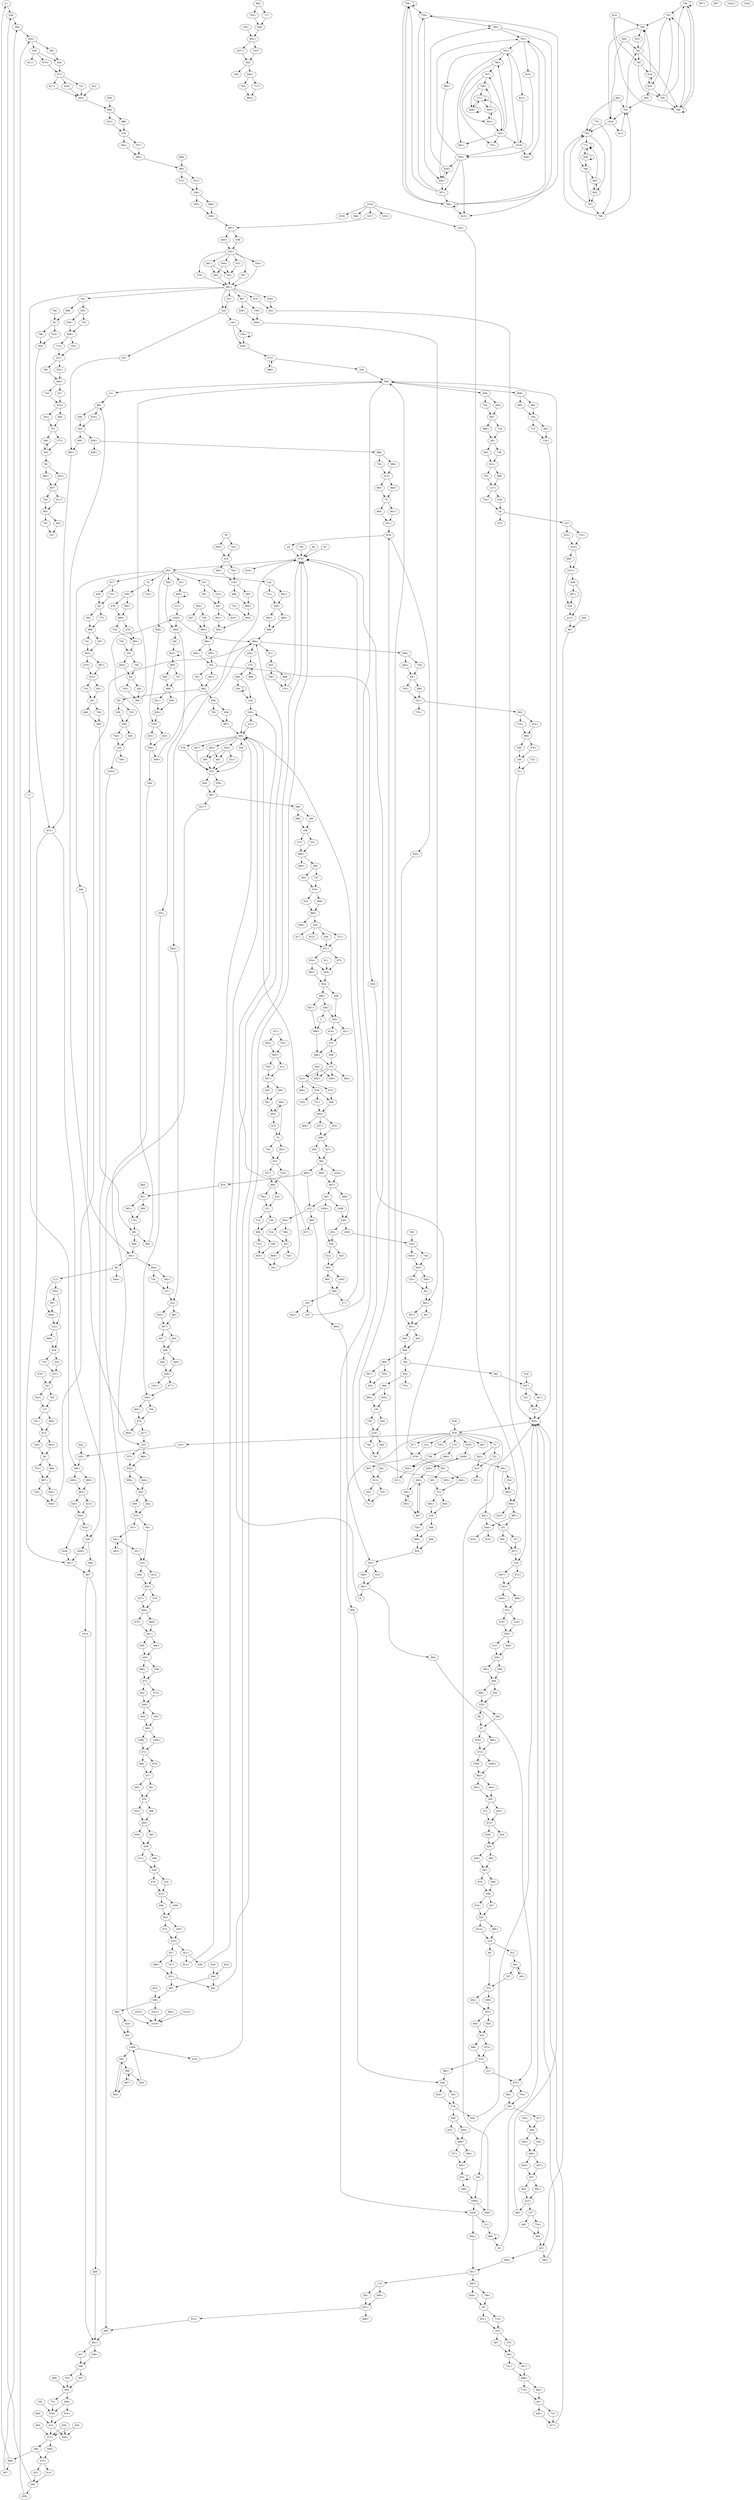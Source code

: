 digraph adj {
graph [k=96]
edge [d=-95]
"2+" [l=181 C=6582]
"2-" [l=181 C=6582]
"13+" [l=51885 C=1941957]
"13-" [l=51885 C=1941957]
"17+" [l=4302 C=156636]
"17-" [l=4302 C=156636]
"25+" [l=47118 C=1579878]
"25-" [l=47118 C=1579878]
"26+" [l=36218 C=1328996]
"26-" [l=36218 C=1328996]
"29+" [l=84609 C=2956635]
"29-" [l=84609 C=2956635]
"34+" [l=26505 C=943989]
"34-" [l=26505 C=943989]
"43+" [l=90139 C=2607704]
"43-" [l=90139 C=2607704]
"45+" [l=38775 C=1293221]
"45-" [l=38775 C=1293221]
"48+" [l=53007 C=1890434]
"48-" [l=53007 C=1890434]
"49+" [l=26106 C=725198]
"49-" [l=26106 C=725198]
"58+" [l=8997 C=336627]
"58-" [l=8997 C=336627]
"64+" [l=42121 C=1596143]
"64-" [l=42121 C=1596143]
"67+" [l=132 C=2029]
"67-" [l=132 C=2029]
"68+" [l=528 C=12678]
"68-" [l=528 C=12678]
"69+" [l=11473 C=367292]
"69-" [l=11473 C=367292]
"71+" [l=47492 C=1580702]
"71-" [l=47492 C=1580702]
"72+" [l=38166 C=1432157]
"72-" [l=38166 C=1432157]
"73+" [l=26655 C=865449]
"73-" [l=26655 C=865449]
"75+" [l=29534 C=1110504]
"75-" [l=29534 C=1110504]
"78+" [l=8643 C=332799]
"78-" [l=8643 C=332799]
"82+" [l=27953 C=1034613]
"82-" [l=27953 C=1034613]
"85+" [l=37859 C=1389430]
"85-" [l=37859 C=1389430]
"97+" [l=48884 C=1370904]
"97-" [l=48884 C=1370904]
"100+" [l=45658 C=1716228]
"100-" [l=45658 C=1716228]
"101+" [l=19050 C=719001]
"101-" [l=19050 C=719001]
"103+" [l=34471 C=1302211]
"103-" [l=34471 C=1302211]
"105+" [l=1276 C=47865]
"105-" [l=1276 C=47865]
"107+" [l=3347 C=115954]
"107-" [l=3347 C=115954]
"124+" [l=14818 C=444070]
"124-" [l=14818 C=444070]
"127+" [l=24888 C=864118]
"127-" [l=24888 C=864118]
"129+" [l=22569 C=814020]
"129-" [l=22569 C=814020]
"135+" [l=7402 C=267366]
"135-" [l=7402 C=267366]
"137+" [l=16079 C=492354]
"137-" [l=16079 C=492354]
"139+" [l=9150 C=265242]
"139-" [l=9150 C=265242]
"144+" [l=22200 C=797857]
"144-" [l=22200 C=797857]
"147+" [l=5515 C=191723]
"147-" [l=5515 C=191723]
"150+" [l=191 C=3258]
"150-" [l=191 C=3258]
"151+" [l=4909 C=178892]
"151-" [l=4909 C=178892]
"156+" [l=1881 C=69183]
"156-" [l=1881 C=69183]
"161+" [l=350 C=19165]
"161-" [l=350 C=19165]
"163+" [l=3548 C=229449]
"163-" [l=3548 C=229449]
"165+" [l=44864 C=1351665]
"165-" [l=44864 C=1351665]
"170+" [l=20225 C=739992]
"170-" [l=20225 C=739992]
"179+" [l=14299 C=480879]
"179-" [l=14299 C=480879]
"180+" [l=41532 C=1381633]
"180-" [l=41532 C=1381633]
"194+" [l=25733 C=814329]
"194-" [l=25733 C=814329]
"197+" [l=9313 C=336927]
"197-" [l=9313 C=336927]
"198+" [l=199 C=26456]
"198-" [l=199 C=26456]
"199+" [l=191 C=23255]
"199-" [l=191 C=23255]
"200+" [l=952 C=57990]
"200-" [l=952 C=57990]
"204+" [l=14202 C=515195]
"204-" [l=14202 C=515195]
"210+" [l=7012 C=224850]
"210-" [l=7012 C=224850]
"211+" [l=39254 C=1178332]
"211-" [l=39254 C=1178332]
"213+" [l=2477 C=88448]
"213-" [l=2477 C=88448]
"214+" [l=1141 C=62795]
"214-" [l=1141 C=62795]
"216+" [l=279 C=12367]
"216-" [l=279 C=12367]
"219+" [l=8090 C=294280]
"219-" [l=8090 C=294280]
"222+" [l=165 C=3054]
"222-" [l=165 C=3054]
"227+" [l=2241 C=72974]
"227-" [l=2241 C=72974]
"237+" [l=12728 C=457063]
"237-" [l=12728 C=457063]
"251+" [l=6420 C=181705]
"251-" [l=6420 C=181705]
"253+" [l=920 C=53740]
"253-" [l=920 C=53740]
"266+" [l=2547 C=73373]
"266-" [l=2547 C=73373]
"269+" [l=168 C=18447]
"269-" [l=168 C=18447]
"272+" [l=286 C=46417]
"272-" [l=286 C=46417]
"275+" [l=131 C=3286]
"275-" [l=131 C=3286]
"286+" [l=134 C=7956]
"286-" [l=134 C=7956]
"289+" [l=202 C=6893]
"289-" [l=202 C=6893]
"294+" [l=186 C=7430]
"294-" [l=186 C=7430]
"300+" [l=11183 C=397704]
"300-" [l=11183 C=397704]
"301+" [l=266 C=16657]
"301-" [l=266 C=16657]
"302+" [l=191 C=3092]
"302-" [l=191 C=3092]
"308+" [l=191 C=3203]
"308-" [l=191 C=3203]
"309+" [l=156 C=14797]
"309-" [l=156 C=14797]
"313+" [l=191 C=3499]
"313-" [l=191 C=3499]
"320+" [l=143 C=3873]
"320-" [l=143 C=3873]
"321+" [l=307 C=9457]
"321-" [l=307 C=9457]
"323+" [l=163 C=3878]
"323-" [l=163 C=3878]
"324+" [l=392 C=5524]
"324-" [l=392 C=5524]
"328+" [l=107 C=1008]
"328-" [l=107 C=1008]
"338+" [l=195 C=11540]
"338-" [l=195 C=11540]
"340+" [l=239 C=14249]
"340-" [l=239 C=14249]
"342+" [l=191 C=2676]
"342-" [l=191 C=2676]
"345+" [l=155 C=3597]
"345-" [l=155 C=3597]
"346+" [l=250 C=4123]
"346-" [l=250 C=4123]
"349+" [l=209 C=27495]
"349-" [l=209 C=27495]
"351+" [l=5063 C=164733]
"351-" [l=5063 C=164733]
"354+" [l=212 C=8327]
"354-" [l=212 C=8327]
"355+" [l=222 C=4406]
"355-" [l=222 C=4406]
"357+" [l=191 C=23078]
"357-" [l=191 C=23078]
"359+" [l=191 C=3050]
"359-" [l=191 C=3050]
"361+" [l=191 C=3007]
"361-" [l=191 C=3007]
"362+" [l=191 C=3393]
"362-" [l=191 C=3393]
"363+" [l=191 C=4612]
"363-" [l=191 C=4612]
"366+" [l=553 C=16428]
"366-" [l=553 C=16428]
"368+" [l=191 C=2473]
"368-" [l=191 C=2473]
"369+" [l=224 C=32396]
"369-" [l=224 C=32396]
"372+" [l=314 C=6679]
"372-" [l=314 C=6679]
"373+" [l=193 C=23126]
"373-" [l=193 C=23126]
"375+" [l=520 C=31695]
"375-" [l=520 C=31695]
"376+" [l=246 C=5458]
"376-" [l=246 C=5458]
"379+" [l=140 C=11374]
"379-" [l=140 C=11374]
"382+" [l=303 C=5979]
"382-" [l=303 C=5979]
"384+" [l=2644 C=95093]
"384-" [l=2644 C=95093]
"385+" [l=191 C=3165]
"385-" [l=191 C=3165]
"389+" [l=1997 C=56787]
"389-" [l=1997 C=56787]
"391+" [l=308 C=17439]
"391-" [l=308 C=17439]
"392+" [l=477 C=11357]
"392-" [l=477 C=11357]
"394+" [l=191 C=23465]
"394-" [l=191 C=23465]
"395+" [l=186 C=21280]
"395-" [l=186 C=21280]
"396+" [l=191 C=3055]
"396-" [l=191 C=3055]
"397+" [l=151 C=3663]
"397-" [l=151 C=3663]
"401+" [l=284 C=10398]
"401-" [l=284 C=10398]
"405+" [l=440 C=22687]
"405-" [l=440 C=22687]
"406+" [l=145 C=4654]
"406-" [l=145 C=4654]
"407+" [l=236 C=6285]
"407-" [l=236 C=6285]
"412+" [l=145 C=5036]
"412-" [l=145 C=5036]
"415+" [l=219 C=26354]
"415-" [l=219 C=26354]
"417+" [l=202 C=12619]
"417-" [l=202 C=12619]
"427+" [l=191 C=23392]
"427-" [l=191 C=23392]
"428+" [l=191 C=2971]
"428-" [l=191 C=2971]
"429+" [l=457 C=26490]
"429-" [l=457 C=26490]
"434+" [l=191 C=15404]
"434-" [l=191 C=15404]
"435+" [l=176 C=18499]
"435-" [l=176 C=18499]
"439+" [l=191 C=3356]
"439-" [l=191 C=3356]
"442+" [l=191 C=3001]
"442-" [l=191 C=3001]
"444+" [l=193 C=3263]
"444-" [l=193 C=3263]
"446+" [l=146 C=3256]
"446-" [l=146 C=3256]
"450+" [l=191 C=3432]
"450-" [l=191 C=3432]
"451+" [l=280 C=15746]
"451-" [l=280 C=15746]
"453+" [l=314 C=6179]
"453-" [l=314 C=6179]
"454+" [l=340 C=7771]
"454-" [l=340 C=7771]
"455+" [l=144 C=3897]
"455-" [l=144 C=3897]
"458+" [l=342 C=19893]
"458-" [l=342 C=19893]
"459+" [l=1106 C=33281]
"459-" [l=1106 C=33281]
"461+" [l=191 C=3633]
"461-" [l=191 C=3633]
"462+" [l=191 C=2926]
"462-" [l=191 C=2926]
"463+" [l=320 C=18049]
"463-" [l=320 C=18049]
"464+" [l=191 C=2487]
"464-" [l=191 C=2487]
"465+" [l=191 C=3668]
"465-" [l=191 C=3668]
"467+" [l=152 C=9434]
"467-" [l=152 C=9434]
"468+" [l=281 C=5423]
"468-" [l=281 C=5423]
"469+" [l=191 C=14976]
"469-" [l=191 C=14976]
"472+" [l=152 C=4306]
"472-" [l=152 C=4306]
"473+" [l=131 C=3670]
"473-" [l=131 C=3670]
"474+" [l=191 C=3970]
"474-" [l=191 C=3970]
"475+" [l=191 C=700]
"475-" [l=191 C=700]
"476+" [l=191 C=3109]
"476-" [l=191 C=3109]
"479+" [l=191 C=3126]
"479-" [l=191 C=3126]
"480+" [l=231 C=25288]
"480-" [l=231 C=25288]
"481+" [l=193 C=5979]
"481-" [l=193 C=5979]
"483+" [l=183 C=1663]
"483-" [l=183 C=1663]
"484+" [l=440 C=11179]
"484-" [l=440 C=11179]
"485+" [l=191 C=2719]
"485-" [l=191 C=2719]
"490+" [l=242 C=10589]
"490-" [l=242 C=10589]
"491+" [l=164 C=4140]
"491-" [l=164 C=4140]
"496+" [l=191 C=2642]
"496-" [l=191 C=2642]
"503+" [l=191 C=3999]
"503-" [l=191 C=3999]
"504+" [l=158 C=4970]
"504-" [l=158 C=4970]
"506+" [l=195 C=3450]
"506-" [l=195 C=3450]
"507+" [l=344 C=11052]
"507-" [l=344 C=11052]
"509+" [l=340 C=7547]
"509-" [l=340 C=7547]
"514+" [l=191 C=3154]
"514-" [l=191 C=3154]
"519+" [l=191 C=3214]
"519-" [l=191 C=3214]
"520+" [l=215 C=6873]
"520-" [l=215 C=6873]
"521+" [l=193 C=8526]
"521-" [l=193 C=8526]
"522+" [l=192 C=4085]
"522-" [l=192 C=4085]
"527+" [l=191 C=2088]
"527-" [l=191 C=2088]
"528+" [l=261 C=5339]
"528-" [l=261 C=5339]
"529+" [l=209 C=8897]
"529-" [l=209 C=8897]
"530+" [l=193 C=6292]
"530-" [l=193 C=6292]
"531+" [l=190 C=4564]
"531-" [l=190 C=4564]
"532+" [l=191 C=3091]
"532-" [l=191 C=3091]
"533+" [l=191 C=1958]
"533-" [l=191 C=1958]
"534+" [l=191 C=2622]
"534-" [l=191 C=2622]
"537+" [l=239 C=4647]
"537-" [l=239 C=4647]
"538+" [l=193 C=22487]
"538-" [l=193 C=22487]
"543+" [l=176 C=5880]
"543-" [l=176 C=5880]
"545+" [l=297 C=6852]
"545-" [l=297 C=6852]
"546+" [l=297 C=6900]
"546-" [l=297 C=6900]
"547+" [l=191 C=2925]
"547-" [l=191 C=2925]
"549+" [l=191 C=4971]
"549-" [l=191 C=4971]
"552+" [l=128 C=7111]
"552-" [l=128 C=7111]
"553+" [l=191 C=9307]
"553-" [l=191 C=9307]
"554+" [l=326 C=16359]
"554-" [l=326 C=16359]
"556+" [l=152 C=3089]
"556-" [l=152 C=3089]
"559+" [l=216 C=4340]
"559-" [l=216 C=4340]
"564+" [l=176 C=3706]
"564-" [l=176 C=3706]
"567+" [l=191 C=2764]
"567-" [l=191 C=2764]
"568+" [l=191 C=506]
"568-" [l=191 C=506]
"572+" [l=256 C=5231]
"572-" [l=256 C=5231]
"576+" [l=239 C=4307]
"576-" [l=239 C=4307]
"578+" [l=159 C=4443]
"578-" [l=159 C=4443]
"581+" [l=161 C=10417]
"581-" [l=161 C=10417]
"583+" [l=191 C=3331]
"583-" [l=191 C=3331]
"584+" [l=191 C=4359]
"584-" [l=191 C=4359]
"587+" [l=191 C=4405]
"587-" [l=191 C=4405]
"588+" [l=191 C=2619]
"588-" [l=191 C=2619]
"590+" [l=103 C=252]
"590-" [l=103 C=252]
"592+" [l=104 C=248]
"592-" [l=104 C=248]
"593+" [l=260 C=2097]
"593-" [l=260 C=2097]
"594+" [l=191 C=2873]
"594-" [l=191 C=2873]
"595+" [l=191 C=1277]
"595-" [l=191 C=1277]
"597+" [l=191 C=2675]
"597-" [l=191 C=2675]
"601+" [l=191 C=2404]
"601-" [l=191 C=2404]
"603+" [l=191 C=2601]
"603-" [l=191 C=2601]
"605+" [l=191 C=300]
"605-" [l=191 C=300]
"607+" [l=281 C=14872]
"607-" [l=281 C=14872]
"608+" [l=212 C=3996]
"608-" [l=212 C=3996]
"610+" [l=191 C=3369]
"610-" [l=191 C=3369]
"611+" [l=191 C=3144]
"611-" [l=191 C=3144]
"613+" [l=191 C=4196]
"613-" [l=191 C=4196]
"614+" [l=278 C=6239]
"614-" [l=278 C=6239]
"615+" [l=196 C=6759]
"615-" [l=196 C=6759]
"619+" [l=131 C=142]
"619-" [l=131 C=142]
"622+" [l=171 C=5016]
"622-" [l=171 C=5016]
"623+" [l=203 C=6124]
"623-" [l=203 C=6124]
"628+" [l=189 C=1444]
"628-" [l=189 C=1444]
"630+" [l=236 C=5628]
"630-" [l=236 C=5628]
"631+" [l=191 C=437]
"631-" [l=191 C=437]
"633+" [l=222 C=3569]
"633-" [l=222 C=3569]
"635+" [l=191 C=299]
"635-" [l=191 C=299]
"636+" [l=191 C=4640]
"636-" [l=191 C=4640]
"638+" [l=191 C=3013]
"638-" [l=191 C=3013]
"640+" [l=261 C=5395]
"640-" [l=261 C=5395]
"641+" [l=152 C=2571]
"641-" [l=152 C=2571]
"644+" [l=191 C=3681]
"644-" [l=191 C=3681]
"645+" [l=191 C=2576]
"645-" [l=191 C=2576]
"646+" [l=191 C=2829]
"646-" [l=191 C=2829]
"648+" [l=191 C=2889]
"648-" [l=191 C=2889]
"650+" [l=191 C=2579]
"650-" [l=191 C=2579]
"651+" [l=191 C=2531]
"651-" [l=191 C=2531]
"652+" [l=191 C=2931]
"652-" [l=191 C=2931]
"654+" [l=189 C=6437]
"654-" [l=189 C=6437]
"656+" [l=191 C=2068]
"656-" [l=191 C=2068]
"660+" [l=191 C=2081]
"660-" [l=191 C=2081]
"662+" [l=191 C=2768]
"662-" [l=191 C=2768]
"666+" [l=191 C=2998]
"666-" [l=191 C=2998]
"668+" [l=246 C=3969]
"668-" [l=246 C=3969]
"670+" [l=163 C=248]
"670-" [l=163 C=248]
"672+" [l=176 C=5805]
"672-" [l=176 C=5805]
"675+" [l=291 C=11739]
"675-" [l=291 C=11739]
"678+" [l=137 C=2319]
"678-" [l=137 C=2319]
"680+" [l=191 C=3078]
"680-" [l=191 C=3078]
"681+" [l=191 C=2705]
"681-" [l=191 C=2705]
"682+" [l=191 C=320]
"682-" [l=191 C=320]
"683+" [l=191 C=2946]
"683-" [l=191 C=2946]
"684+" [l=191 C=445]
"684-" [l=191 C=445]
"685+" [l=191 C=4262]
"685-" [l=191 C=4262]
"686+" [l=191 C=3681]
"686-" [l=191 C=3681]
"691+" [l=216 C=2535]
"691-" [l=216 C=2535]
"692+" [l=176 C=667]
"692-" [l=176 C=667]
"693+" [l=191 C=532]
"693-" [l=191 C=532]
"696+" [l=191 C=2958]
"696-" [l=191 C=2958]
"697+" [l=260 C=2690]
"697-" [l=260 C=2690]
"701+" [l=191 C=255]
"701-" [l=191 C=255]
"703+" [l=191 C=2330]
"703-" [l=191 C=2330]
"704+" [l=191 C=3353]
"704-" [l=191 C=3353]
"705+" [l=191 C=323]
"705-" [l=191 C=323]
"706+" [l=191 C=249]
"706-" [l=191 C=249]
"707+" [l=191 C=5025]
"707-" [l=191 C=5025]
"709+" [l=191 C=245]
"709-" [l=191 C=245]
"710+" [l=191 C=436]
"710-" [l=191 C=436]
"712+" [l=191 C=290]
"712-" [l=191 C=290]
"715+" [l=191 C=430]
"715-" [l=191 C=430]
"716+" [l=191 C=303]
"716-" [l=191 C=303]
"717+" [l=191 C=475]
"717-" [l=191 C=475]
"718+" [l=191 C=962]
"718-" [l=191 C=962]
"720+" [l=191 C=295]
"720-" [l=191 C=295]
"721+" [l=191 C=288]
"721-" [l=191 C=288]
"722+" [l=191 C=315]
"722-" [l=191 C=315]
"723+" [l=155 C=409]
"723-" [l=155 C=409]
"724+" [l=191 C=300]
"724-" [l=191 C=300]
"725+" [l=191 C=495]
"725-" [l=191 C=495]
"726+" [l=125 C=143]
"726-" [l=125 C=143]
"728+" [l=191 C=358]
"728-" [l=191 C=358]
"729+" [l=117 C=53]
"729-" [l=117 C=53]
"730+" [l=191 C=496]
"730-" [l=191 C=496]
"731+" [l=191 C=372]
"731-" [l=191 C=372]
"732+" [l=191 C=639]
"732-" [l=191 C=639]
"733+" [l=191 C=547]
"733-" [l=191 C=547]
"734+" [l=191 C=467]
"734-" [l=191 C=467]
"735+" [l=191 C=279]
"735-" [l=191 C=279]
"736+" [l=191 C=230]
"736-" [l=191 C=230]
"737+" [l=191 C=314]
"737-" [l=191 C=314]
"738+" [l=191 C=291]
"738-" [l=191 C=291]
"739+" [l=191 C=462]
"739-" [l=191 C=462]
"740+" [l=126 C=65]
"740-" [l=126 C=65]
"741+" [l=191 C=442]
"741-" [l=191 C=442]
"742+" [l=191 C=316]
"742-" [l=191 C=316]
"743+" [l=191 C=269]
"743-" [l=191 C=269]
"744+" [l=191 C=270]
"744-" [l=191 C=270]
"745+" [l=191 C=425]
"745-" [l=191 C=425]
"746+" [l=191 C=322]
"746-" [l=191 C=322]
"747+" [l=191 C=375]
"747-" [l=191 C=375]
"748+" [l=191 C=463]
"748-" [l=191 C=463]
"749+" [l=196 C=376]
"749-" [l=196 C=376]
"750+" [l=191 C=472]
"750-" [l=191 C=472]
"751+" [l=191 C=545]
"751-" [l=191 C=545]
"752+" [l=191 C=308]
"752-" [l=191 C=308]
"753+" [l=147 C=178]
"753-" [l=147 C=178]
"754+" [l=191 C=316]
"754-" [l=191 C=316]
"755+" [l=128 C=135]
"755-" [l=128 C=135]
"758+" [l=96 C=255]
"758-" [l=96 C=255]
"759+" [l=96 C=255]
"759-" [l=96 C=255]
"760+" [l=96 C=255]
"760-" [l=96 C=255]
"761+" [l=96 C=255]
"761-" [l=96 C=255]
"763+" [l=96 C=255]
"763-" [l=96 C=255]
"766+" [l=98 C=765]
"766-" [l=98 C=765]
"767+" [l=98 C=765]
"767-" [l=98 C=765]
"768+" [l=102 C=1697]
"768-" [l=102 C=1697]
"771+" [l=99 C=840]
"771-" [l=99 C=840]
"775+" [l=191 C=219]
"775-" [l=191 C=219]
"776+" [l=139 C=238]
"776-" [l=139 C=238]
"785+" [l=96 C=155]
"785-" [l=96 C=155]
"787+" [l=96 C=173]
"787-" [l=96 C=173]
"788+" [l=189 C=4005]
"788-" [l=189 C=4005]
"793+" [l=98 C=436]
"793-" [l=98 C=436]
"800+" [l=117 C=88]
"800-" [l=117 C=88]
"801+" [l=134 C=252]
"801-" [l=134 C=252]
"802+" [l=175 C=304]
"802-" [l=175 C=304]
"805+" [l=162 C=370]
"805-" [l=162 C=370]
"806+" [l=133 C=98]
"806-" [l=133 C=98]
"809+" [l=124 C=74]
"809-" [l=124 C=74]
"810+" [l=142 C=3016]
"810-" [l=142 C=3016]
"811+" [l=102 C=15]
"811-" [l=102 C=15]
"812+" [l=128 C=102]
"812-" [l=128 C=102]
"813+" [l=182 C=390]
"813-" [l=182 C=390]
"814+" [l=191 C=365]
"814-" [l=191 C=365]
"815+" [l=188 C=576]
"815-" [l=188 C=576]
"816+" [l=96 C=3]
"816-" [l=96 C=3]
"818+" [l=114 C=51]
"818-" [l=114 C=51]
"819+" [l=157 C=173]
"819-" [l=157 C=173]
"820+" [l=150 C=173]
"820-" [l=150 C=173]
"821+" [l=187 C=440]
"821-" [l=187 C=440]
"826+" [l=155 C=340]
"826-" [l=155 C=340]
"833+" [l=110 C=34]
"833-" [l=110 C=34]
"835+" [l=128 C=103]
"835-" [l=128 C=103]
"836+" [l=113 C=40]
"836-" [l=113 C=40]
"838+" [l=120 C=90]
"838-" [l=120 C=90]
"839+" [l=119 C=78]
"839-" [l=119 C=78]
"840+" [l=111 C=364]
"840-" [l=111 C=364]
"842+" [l=122 C=64]
"842-" [l=122 C=64]
"843+" [l=106 C=34]
"843-" [l=106 C=34]
"844+" [l=123 C=70]
"844-" [l=123 C=70]
"845+" [l=111 C=38]
"845-" [l=111 C=38]
"846+" [l=103 C=18]
"846-" [l=103 C=18]
"848+" [l=140 C=119]
"848-" [l=140 C=119]
"849+" [l=118 C=57]
"849-" [l=118 C=57]
"887+" [l=209376 C=5742170]
"887-" [l=209376 C=5742170]
"888+" [l=287 C=29551]
"888-" [l=287 C=29551]
"889+" [l=76659 C=2519357]
"889-" [l=76659 C=2519357]
"890+" [l=102482 C=3822317]
"890-" [l=102482 C=3822317]
"891+" [l=21865 C=678735]
"891-" [l=21865 C=678735]
"892+" [l=104259 C=3252817]
"892-" [l=104259 C=3252817]
"893+" [l=76923 C=2931114]
"893-" [l=76923 C=2931114]
"894+" [l=41851 C=1376831]
"894-" [l=41851 C=1376831]
"895+" [l=81373 C=3058103]
"895-" [l=81373 C=3058103]
"896+" [l=105784 C=3978132]
"896-" [l=105784 C=3978132]
"897+" [l=55828 C=2045920]
"897-" [l=55828 C=2045920]
"898+" [l=39614 C=1326305]
"898-" [l=39614 C=1326305]
"900+" [l=66459 C=2255196]
"900-" [l=66459 C=2255196]
"901+" [l=31616 C=1201541]
"901-" [l=31616 C=1201541]
"903+" [l=20063 C=649116]
"903-" [l=20063 C=649116]
"904+" [l=21268 C=616206]
"904-" [l=21268 C=616206]
"905+" [l=85836 C=3197984]
"905-" [l=85836 C=3197984]
"906+" [l=77576 C=2875166]
"906-" [l=77576 C=2875166]
"907+" [l=120053 C=3344930]
"907-" [l=120053 C=3344930]
"908+" [l=34991 C=1115651]
"908-" [l=34991 C=1115651]
"909+" [l=30966 C=1144452]
"909-" [l=30966 C=1144452]
"910+" [l=29707 C=1011045]
"910-" [l=29707 C=1011045]
"911+" [l=75314 C=2810648]
"911-" [l=75314 C=2810648]
"912+" [l=93335 C=3366988]
"912-" [l=93335 C=3366988]
"913+" [l=79018 C=2586060]
"913-" [l=79018 C=2586060]
"914+" [l=46701 C=1621076]
"914-" [l=46701 C=1621076]
"915+" [l=80339 C=2987162]
"915-" [l=80339 C=2987162]
"916+" [l=54482 C=1458802]
"916-" [l=54482 C=1458802]
"917+" [l=72439 C=2397069]
"917-" [l=72439 C=2397069]
"918+" [l=62788 C=2260030]
"918-" [l=62788 C=2260030]
"919+" [l=61723 C=1713480]
"919-" [l=61723 C=1713480]
"920+" [l=86361 C=3144777]
"920-" [l=86361 C=3144777]
"921+" [l=21184 C=735067]
"921-" [l=21184 C=735067]
"922+" [l=26212 C=1002168]
"922-" [l=26212 C=1002168]
"923+" [l=1975 C=127994]
"923-" [l=1975 C=127994]
"924+" [l=426 C=81643]
"924-" [l=426 C=81643]
"925+" [l=52012 C=1889893]
"925-" [l=52012 C=1889893]
"926+" [l=9439 C=314995]
"926-" [l=9439 C=314995]
"927+" [l=90544 C=3370799]
"927-" [l=90544 C=3370799]
"928+" [l=51601 C=1632412]
"928-" [l=51601 C=1632412]
"929+" [l=17453 C=653815]
"929-" [l=17453 C=653815]
"930+" [l=22324 C=645723]
"930-" [l=22324 C=645723]
"931+" [l=31934 C=1122291]
"931-" [l=31934 C=1122291]
"932+" [l=1845 C=116142]
"932-" [l=1845 C=116142]
"933+" [l=11537 C=363442]
"933-" [l=11537 C=363442]
"934+" [l=31981 C=1014009]
"934-" [l=31981 C=1014009]
"935+" [l=17655 C=669604]
"935-" [l=17655 C=669604]
"936+" [l=66736 C=1841448]
"936-" [l=66736 C=1841448]
"937+" [l=45119 C=1379163]
"937-" [l=45119 C=1379163]
"938+" [l=34308 C=1125653]
"938-" [l=34308 C=1125653]
"939+" [l=31494 C=1174846]
"939-" [l=31494 C=1174846]
"940+" [l=6282 C=233328]
"940-" [l=6282 C=233328]
"941+" [l=22845 C=676824]
"941-" [l=22845 C=676824]
"942+" [l=58615 C=2340307]
"942-" [l=58615 C=2340307]
"943+" [l=9999 C=349420]
"943-" [l=9999 C=349420]
"944+" [l=36009 C=960657]
"944-" [l=36009 C=960657]
"946+" [l=87501 C=2630479]
"946-" [l=87501 C=2630479]
"947+" [l=19450 C=716592]
"947-" [l=19450 C=716592]
"948+" [l=3053 C=101752]
"948-" [l=3053 C=101752]
"949+" [l=4786 C=170612]
"949-" [l=4786 C=170612]
"950+" [l=50197 C=1887848]
"950-" [l=50197 C=1887848]
"951+" [l=16843 C=554856]
"951-" [l=16843 C=554856]
"952+" [l=3227 C=102880]
"952-" [l=3227 C=102880]
"953+" [l=356 C=63150]
"953-" [l=356 C=63150]
"954+" [l=15780 C=595459]
"954-" [l=15780 C=595459]
"955+" [l=471 C=93290]
"955-" [l=471 C=93290]
"956+" [l=7657 C=247441]
"956-" [l=7657 C=247441]
"957+" [l=72130 C=2698563]
"957-" [l=72130 C=2698563]
"958+" [l=36493 C=1390837]
"958-" [l=36493 C=1390837]
"959+" [l=82230 C=2392414]
"959-" [l=82230 C=2392414]
"960+" [l=29309 C=1084256]
"960-" [l=29309 C=1084256]
"961+" [l=2593 C=185689]
"961-" [l=2593 C=185689]
"962+" [l=883 C=62946]
"962-" [l=883 C=62946]
"963+" [l=2421 C=68383]
"963-" [l=2421 C=68383]
"964+" [l=4215 C=127437]
"964-" [l=4215 C=127437]
"965+" [l=436 C=19689]
"965-" [l=436 C=19689]
"966+" [l=274 C=44054]
"966-" [l=274 C=44054]
"967+" [l=8759 C=330646]
"967-" [l=8759 C=330646]
"968+" [l=1264 C=46308]
"968-" [l=1264 C=46308]
"970+" [l=4863 C=145925]
"970-" [l=4863 C=145925]
"971+" [l=523 C=106873]
"971-" [l=523 C=106873]
"972+" [l=424 C=10571]
"972-" [l=424 C=10571]
"973+" [l=423 C=11706]
"973-" [l=423 C=11706]
"974+" [l=325 C=11529]
"974-" [l=325 C=11529]
"975+" [l=192 C=19619]
"975-" [l=192 C=19619]
"976+" [l=1277 C=37469]
"976-" [l=1277 C=37469]
"977+" [l=2973 C=93593]
"977-" [l=2973 C=93593]
"978+" [l=273 C=40595]
"978-" [l=273 C=40595]
"979+" [l=389 C=70652]
"979-" [l=389 C=70652]
"980+" [l=1374 C=45594]
"980-" [l=1374 C=45594]
"981+" [l=131 C=8342]
"981-" [l=131 C=8342]
"982+" [l=513 C=27762]
"982-" [l=513 C=27762]
"983+" [l=48657 C=1526556]
"983-" [l=48657 C=1526556]
"984+" [l=1523 C=157211]
"984-" [l=1523 C=157211]
"985+" [l=383 C=71226]
"985-" [l=383 C=71226]
"986+" [l=423 C=8505]
"986-" [l=423 C=8505]
"987+" [l=255 C=39714]
"987-" [l=255 C=39714]
"988+" [l=192 C=22608]
"988-" [l=192 C=22608]
"989+" [l=970 C=27596]
"989-" [l=970 C=27596]
"990+" [l=333 C=15900]
"990-" [l=333 C=15900]
"991+" [l=156 C=14586]
"991-" [l=156 C=14586]
"992+" [l=151 C=3997]
"992-" [l=151 C=3997]
"993+" [l=206 C=4867]
"993-" [l=206 C=4867]
"994+" [l=177 C=11391]
"994-" [l=177 C=11391]
"995+" [l=632 C=22022]
"995-" [l=632 C=22022]
"996+" [l=332 C=7987]
"996-" [l=332 C=7987]
"997+" [l=248 C=5016]
"997-" [l=248 C=5016]
"999+" [l=549 C=15756]
"999-" [l=549 C=15756]
"1000+" [l=591 C=16608]
"1000-" [l=591 C=16608]
"1003+" [l=632 C=19595]
"1003-" [l=632 C=19595]
"1004+" [l=173 C=7638]
"1004-" [l=173 C=7638]
"1005+" [l=307 C=7099]
"1005-" [l=307 C=7099]
"1006+" [l=307 C=7461]
"1006-" [l=307 C=7461]
"1007+" [l=424 C=12294]
"1007-" [l=424 C=12294]
"1008+" [l=217 C=4814]
"1008-" [l=217 C=4814]
"1009+" [l=140 C=2260]
"1009-" [l=140 C=2260]
"1010+" [l=191 C=5213]
"1010-" [l=191 C=5213]
"1011+" [l=100 C=207]
"1011-" [l=100 C=207]
"1012+" [l=332 C=6382]
"1012-" [l=332 C=6382]
"1015+" [l=152 C=762]
"1015-" [l=152 C=762]
"1016+" [l=125 C=7164]
"1016-" [l=125 C=7164]
"1017+" [l=188 C=676]
"1017-" [l=188 C=676]
"1018+" [l=98 C=430]
"1018-" [l=98 C=430]
"1019+" [l=113 C=800]
"1019-" [l=113 C=800]
"1021+" [l=189 C=821]
"1021-" [l=189 C=821]
"1022+" [l=126 C=7242]
"1022-" [l=126 C=7242]
"1026+" [l=32888 C=1232959]
"1026-" [l=32888 C=1232959]
"1027+" [l=1931 C=58075]
"1027-" [l=1931 C=58075]
"1029+" [l=113 C=2491]
"1029-" [l=113 C=2491]
"1030+" [l=75766 C=2712394]
"1030-" [l=75766 C=2712394]
"1031+" [l=16766 C=514697]
"1031-" [l=16766 C=514697]
"2+" -> "338-"
"2-" -> "888+"
"13+" -> "961-"
"13-" -> "994+" [d=-76]
"17+" -> "981-" [d=-87]
"17-" -> "490+"
"25+" -> "678+"
"25-" -> "979+" [d=-30]
"26+" -> "603-"
"26+" -> "736-"
"26-" -> "666-"
"26-" -> "752+"
"29+" -> "648-"
"29+" -> "746-"
"29-" -> "651+"
"29-" -> "710+"
"34+" -> "534+"
"34+" -> "754-"
"34-" -> "237-"
"34-" -> "670-"
"43+" -> "965+"
"43-" -> "953+" [d=-92]
"45+" -> "428+"
"45+" -> "731-"
"45-" -> "583-"
"45-" -> "775-"
"48+" -> "401-"
"48-" -> "213-"
"48-" -> "844+"
"49-" -> "979+" [d=-30]
"58+" -> "345+"
"58-" -> "635+"
"58-" -> "685+"
"64+" -> "683-"
"64+" -> "745+"
"64-" -> "442-"
"64-" -> "730+"
"67+" -> "68+"
"67+" -> "392+"
"67-" -> "976+"
"67-" -> "980+"
"68+" -> "253-"
"68-" -> "67-"
"69+" -> "214+"
"69-" -> "375-"
"71+" -> "979+" [d=-31]
"71-" -> "342+"
"71-" -> "725-"
"72+" -> "953+" [d=-91]
"72-" -> "100+"
"72-" -> "723+"
"73+" -> "660-"
"73+" -> "693+"
"73-" -> "601+"
"73-" -> "684-"
"75+" -> "572+"
"75+" -> "346-" [d=-89]
"75-" -> "465+"
"75-" -> "743-"
"78-" -> "594+"
"78-" -> "742+"
"82+" -> "740+"
"82+" -> "896+"
"82-" -> "514+"
"82-" -> "748-"
"85+" -> "962+"
"85-" -> "308-"
"85-" -> "720-"
"97-" -> "979+" [d=-30]
"100+" -> "476-"
"100+" -> "595+"
"100-" -> "72+"
"101+" -> "755+"
"101+" -> "893-"
"101-" -> "683+"
"101-" -> "745-"
"103+" -> "105+"
"103-" -> "979+" [d=-31]
"105+" -> "490+"
"105-" -> "103-"
"105-" -> "842+"
"107+" -> "953+"
"107-" -> "361-"
"107-" -> "722+"
"124+" -> "953+" [d=-89]
"124-" -> "681+"
"124-" -> "712+"
"127+" -> "534-"
"127+" -> "754+"
"127-" -> "396+"
"127-" -> "701+"
"129+" -> "645+"
"129+" -> "744-"
"129-" -> "749+"
"129-" -> "1030+"
"135+" -> "496-"
"135+" -> "605-"
"135-" -> "450-"
"135-" -> "750-"
"137+" -> "222-"
"137-" -> "462-"
"137-" -> "734+"
"139+" -> "992+"
"144+" -> "156+"
"144+" -> "929+"
"144-" -> "320+"
"147+" -> "302+"
"147+" -> "735+"
"150+" -> "151+"
"150-" -> "909-"
"151+" -> "532+"
"151+" -> "706-"
"151-" -> "150-"
"151-" -> "715-"
"156+" -> "156+"
"156+" -> "929+"
"156-" -> "144-"
"156-" -> "156-"
"161+" -> "981-" [d=-89]
"161-" -> "896-"
"161-" -> "935-"
"163+" -> "549+"
"163+" -> "610-"
"163-" -> "895-"
"163-" -> "928+"
"165+" -> "530+"
"165-" -> "1004+"
"170+" -> "979+" [d=-30]
"170-" -> "696+"
"170-" -> "738-"
"179+" -> "391-"
"179-" -> "362-"
"179-" -> "568+"
"180+" -> "1004+"
"180-" -> "623+"
"194+" -> "485+"
"194+" -> "682+"
"194-" -> "681-"
"194-" -> "712-"
"197+" -> "481+"
"197-" -> "375-"
"198+" -> "199+"
"198+" -> "686+"
"198-" -> "373-"
"198-" -> "521-"
"199+" -> "369+"
"199-" -> "198-"
"200+" -> "363-"
"200+" -> "464-"
"200-" -> "372-"
"200-" -> "453+"
"204+" -> "275-"
"204-" -> "994-" [d=-93]
"210+" -> "660+"
"210+" -> "693-"
"210-" -> "588-"
"210-" -> "728+"
"211+" -> "1029+"
"211-" -> "965-"
"213+" -> "48+"
"213-" -> "559+"
"213-" -> "608+" [d=-91]
"214+" -> "996-"
"214+" -> "1012-"
"214-" -> "69-"
"214-" -> "351-"
"216+" -> "921+"
"216+" -> "937-"
"216-" -> "972+"
"216-" -> "1007+"
"219+" -> "594-"
"219+" -> "742-"
"219-" -> "450+"
"219-" -> "750+"
"222+" -> "137-"
"222+" -> "983-"
"222-" -> "891-"
"222-" -> "952+"
"227+" -> "323-"
"227-" -> "675+"
"237+" -> "34+"
"237-" -> "533+"
"237-" -> "733+"
"251+" -> "887-"
"251+" -> "941-"
"251-" -> "680-"
"251-" -> "747-"
"253+" -> "68-"
"253+" -> "392-"
"253-" -> "368-"
"253-" -> "652+"
"266+" -> "953+" [d=-91]
"266-" -> "401+"
"269+" -> "974+"
"269+" -> "978+" [d=-72]
"269-" -> "955+"
"272+" -> "286-"
"272+" -> "506+"
"272-" -> "800+"
"272-" -> "415+" [d=-93]
"272-" -> "835+" [d=-93]
"272-" -> "839+" [d=-93]
"275+" -> "204-"
"275+" -> "968+"
"275-" -> "929-"
"275-" -> "968-"
"286+" -> "272-"
"286-" -> "888-"
"286-" -> "473+" [d=-34]
"289+" -> "385-"
"289+" -> "650+"
"289-" -> "368+"
"289-" -> "652-"
"294+" -> "977+"
"294+" -> "1031+"
"294-" -> "545-"
"294-" -> "546+"
"300+" -> "648+"
"300+" -> "746+"
"300-" -> "391-"
"301+" -> "405-"
"301+" -> "484-"
"301-" -> "933-"
"301-" -> "461+" [d=-91]
"301-" -> "547-" [d=-91]
"302+" -> "905+"
"302-" -> "147-"
"308+" -> "85+"
"308-" -> "920-"
"309+" -> "924-"
"309-" -> "811+"
"309-" -> "975+" [d=-52]
"309-" -> "654-" [d=-49]
"313+" -> "520-"
"313-" -> "529+"
"320+" -> "321+"
"320+" -> "981-" [d=-18]
"320-" -> "144+"
"320-" -> "927-"
"321+" -> "981-" [d=-93]
"321-" -> "320-"
"323+" -> "227-"
"323+" -> "384+"
"323-" -> "973-"
"323-" -> "986+"
"324+" -> "691-"
"324-" -> "963+"
"328+" -> "922-"
"328+" -> "1030-"
"328-" -> "468-"
"328-" -> "1008+"
"338+" -> "2-"
"338+" -> "340+" [d=-82]
"338-" -> "480-"
"340+" -> "451+"
"340+" -> "614+"
"340-" -> "458+"
"340-" -> "338-" [d=-82]
"342+" -> "913-"
"342-" -> "71+"
"345+" -> "346+"
"345+" -> "572-"
"345-" -> "58-"
"345-" -> "346-" [d=-78]
"346+" -> "75-" [d=-89]
"346+" -> "345+" [d=-78]
"346-" -> "345-"
"349+" -> "427+"
"349+" -> "636-"
"349-" -> "357-"
"349-" -> "553-"
"351+" -> "214+"
"351-" -> "481-"
"354+" -> "984+"
"354-" -> "901-"
"354-" -> "950-"
"355+" -> "556+"
"355-" -> "578-"
"357+" -> "349+"
"357-" -> "955-" [d=-94]
"359+" -> "909+"
"359-" -> "935+"
"361+" -> "107+"
"361-" -> "947-"
"362+" -> "179+"
"362-" -> "931+"
"363+" -> "200-"
"363-" -> "982-"
"366+" -> "442+"
"366+" -> "730-"
"366-" -> "994-"
"368+" -> "253+"
"368-" -> "289+"
"369+" -> "987+"
"369-" -> "199-"
"369-" -> "686-"
"372+" -> "200+"
"372-" -> "672+"
"373+" -> "198+"
"373-" -> "985+"
"375+" -> "69+"
"375+" -> "197+"
"375-" -> "454+"
"375-" -> "509+"
"376+" -> "981+" [d=-92]
"376-" -> "552-" [d=-93]
"379+" -> "522-"
"379+" -> "988+"
"379-" -> "394+"
"379-" -> "707+"
"382+" -> "924-"
"382-" -> "654-"
"384+" -> "556-"
"384-" -> "323-"
"385+" -> "289-"
"385-" -> "529-"
"389+" -> "429+"
"389-" -> "641-"
"391+" -> "179-"
"391+" -> "300+"
"391-" -> "942-"
"391-" -> "948-"
"392+" -> "253-"
"392-" -> "67-"
"394+" -> "395+"
"394-" -> "379+"
"395+" -> "985-"
"395-" -> "394-"
"395-" -> "707-"
"396+" -> "912-"
"396-" -> "127+"
"397+" -> "407-"
"397+" -> "630-"
"397-" -> "891+"
"397-" -> "952-"
"401+" -> "48-"
"401+" -> "904+"
"401-" -> "266+"
"401-" -> "948+"
"405+" -> "301-"
"405-" -> "984-"
"406+" -> "407+"
"406+" -> "630+"
"406-" -> "545+"
"406-" -> "546-"
"407+" -> "397-"
"407-" -> "406-"
"412+" -> "990-" [d=-45]
"412+" -> "581+" [d=-45]
"412-" -> "954+"
"412-" -> "993-"
"415+" -> "974-"
"415+" -> "806+" [d=-66]
"415+" -> "978-" [d=-66]
"415-" -> "843+"
"415-" -> "272+" [d=-93]
"417+" -> "435+" [d=-36]
"417-" -> "971+"
"427+" -> "991-"
"427-" -> "349-"
"428+" -> "917+"
"428-" -> "45-"
"429+" -> "528-"
"429+" -> "640+"
"429-" -> "389-"
"429-" -> "459+"
"434+" -> "435+" [d=-18]
"434-" -> "971+" [d=-18]
"435+" -> "966-"
"435-" -> "812+"
"435-" -> "417-" [d=-36]
"435-" -> "434-" [d=-18]
"435-" -> "721+" [d=-18]
"439+" -> "921-"
"439-" -> "981-" [d=-81]
"442+" -> "64+"
"442-" -> "366-"
"444+" -> "552+"
"444-" -> "987-"
"446+" -> "949+"
"446+" -> "970+"
"446-" -> "537-"
"446-" -> "576+"
"450+" -> "135+"
"450-" -> "219+"
"451+" -> "473-"
"451-" -> "340-"
"453+" -> "672+"
"453-" -> "200+"
"454+" -> "455+"
"454-" -> "375+"
"455+" -> "940-"
"455+" -> "956-"
"455-" -> "454-"
"455-" -> "509-"
"458+" -> "924+"
"458-" -> "340+"
"459+" -> "641-"
"459-" -> "429+"
"461+" -> "962-"
"461-" -> "301+" [d=-91]
"462+" -> "137+"
"462-" -> "904-"
"463+" -> "503+"
"463+" -> "613+"
"463-" -> "995-"
"463-" -> "1003-"
"464+" -> "200-"
"464-" -> "982-"
"465+" -> "915-"
"465-" -> "75+"
"467+" -> "468+"
"467+" -> "581-"
"467-" -> "469-"
"467-" -> "1010-"
"468+" -> "328+"
"468-" -> "467-"
"469+" -> "467+"
"469-" -> "991+" [d=-76]
"472+" -> "1005-"
"472+" -> "1006+"
"472-" -> "976-"
"472-" -> "980-"
"473+" -> "451-"
"473+" -> "614-"
"473-" -> "506-"
"473-" -> "286+" [d=-34]
"474+" -> "890-"
"474-" -> "893+"
"475+" -> "914+"
"475-" -> "943-"
"476+" -> "100-"
"476-" -> "890+"
"479+" -> "520+"
"479-" -> "615+"
"480+" -> "338+"
"480+" -> "607+"
"480-" -> "924+"
"481+" -> "351+"
"481+" -> "483+"
"481-" -> "197-"
"481-" -> "483-"
"483+" -> "481+"
"483-" -> "481-"
"484+" -> "301-"
"484-" -> "984-"
"485+" -> "908-"
"485-" -> "194-"
"490+" -> "995+"
"490+" -> "1003+"
"490-" -> "17+"
"490-" -> "105-"
"491+" -> "543-" [d=-80]
"491+" -> "692-" [d=-80]
"491-" -> "552-" [d=-75]
"496+" -> "135-"
"496-" -> "906+"
"503+" -> "504+"
"503-" -> "463-"
"504+" -> "922+"
"504+" -> "1026-"
"504-" -> "503-"
"504-" -> "613-"
"506+" -> "473+"
"506-" -> "272-"
"507+" -> "552-" [d=-93]
"507-" -> "981+" [d=-87]
"509+" -> "455+"
"509-" -> "375+"
"514+" -> "954-"
"514-" -> "82+"
"519+" -> "520+"
"519-" -> "615+"
"520+" -> "313-"
"520+" -> "646+"
"520-" -> "479-"
"520-" -> "519-"
"521+" -> "198+"
"521-" -> "985+"
"522+" -> "379-"
"522-" -> "966+"
"527+" -> "960-"
"527-" -> "915+"
"528+" -> "429-"
"528-" -> "672-"
"529+" -> "385+"
"529+" -> "650-"
"529-" -> "313+"
"529-" -> "646-"
"530+" -> "662+"
"530+" -> "704-"
"530-" -> "165-"
"530-" -> "977-"
"531+" -> "552-" [d=-93]
"531-" -> "543-" [d=-87]
"532+" -> "960+"
"532-" -> "151-"
"533+" -> "918+"
"533-" -> "237+"
"534+" -> "127-"
"534-" -> "34-"
"537+" -> "446+"
"537-" -> "622-"
"538+" -> "987-"
"538-" -> "552+"
"543+" -> "491-" [d=-80]
"543+" -> "531+" [d=-87]
"543+" -> "564-" [d=-80]
"543-" -> "981+" [d=-21]
"545+" -> "294+"
"545-" -> "406+"
"546+" -> "406+"
"546-" -> "294+"
"547+" -> "301+" [d=-91]
"547-" -> "962-"
"549+" -> "961+"
"549-" -> "163-"
"552+" -> "376+" [d=-93]
"552+" -> "507-" [d=-93]
"552+" -> "531-" [d=-93]
"552+" -> "564+" [d=-84]
"552+" -> "491+" [d=-75]
"552+" -> "554+" [d=-75]
"552-" -> "444-"
"552-" -> "538+"
"553+" -> "349+"
"553-" -> "955-" [d=-94]
"554+" -> "981+" [d=-87]
"554-" -> "552-" [d=-75]
"556+" -> "384-"
"556+" -> "959+"
"556-" -> "355-"
"556-" -> "633+"
"559+" -> "997-"
"559+" -> "1011-"
"559-" -> "213+"
"564+" -> "692-" [d=-80]
"564+" -> "543-" [d=-80]
"564-" -> "552-" [d=-84]
"567+" -> "934-"
"567-" -> "894+"
"568+" -> "931+"
"568-" -> "179+"
"572+" -> "345-"
"572-" -> "75-"
"576+" -> "622-"
"576-" -> "446+"
"578+" -> "355+"
"578+" -> "633-"
"578-" -> "930-"
"578-" -> "938-"
"581+" -> "467-"
"581-" -> "1008-"
"581-" -> "412-" [d=-45]
"581-" -> "1026+" [d=-45]
"583+" -> "45+"
"583-" -> "898-"
"584+" -> "900+"
"584-" -> "989-"
"587+" -> "914+"
"587-" -> "943-"
"588+" -> "210+"
"588-" -> "889+"
"590+" -> "592+" [d=-94]
"590+" -> "697-" [d=-94]
"590-" -> "628-"
"590-" -> "697+"
"592+" -> "593+"
"592+" -> "1009+" [d=-78]
"592-" -> "590-" [d=-94]
"592-" -> "593-" [d=-94]
"593+" -> "697-" [d=-94]
"593+" -> "592+" [d=-94]
"593-" -> "592-"
"594+" -> "219-"
"594-" -> "78+"
"595+" -> "890+"
"595-" -> "100-"
"597+" -> "898+"
"597-" -> "943+"
"601+" -> "951+"
"601-" -> "73+"
"603+" -> "26-"
"603-" -> "912+"
"605+" -> "135-"
"605-" -> "906+"
"607+" -> "888+"
"607-" -> "480-"
"608+" -> "1011-"
"608-" -> "997+"
"608-" -> "213+" [d=-91]
"610+" -> "163-"
"610-" -> "961+"
"611+" -> "905-"
"611-" -> "957+"
"613+" -> "504+"
"613-" -> "463-"
"614+" -> "473-"
"614-" -> "340-"
"615+" -> "999-"
"615+" -> "1000-"
"615-" -> "479+"
"615-" -> "519+"
"619-" -> "947+"
"622+" -> "537+"
"622+" -> "576-"
"622-" -> "996+"
"622-" -> "1012+"
"623+" -> "900-"
"623+" -> "623+" [d=-14]
"623-" -> "180+"
"623-" -> "623-" [d=-14]
"628+" -> "590+"
"628-" -> "1009-"
"630+" -> "397-"
"630-" -> "406-"
"631+" -> "938+"
"631-" -> "989+"
"633+" -> "578-"
"633-" -> "556+"
"635+" -> "957-"
"635-" -> "58+"
"636+" -> "349-"
"636-" -> "991-"
"638+" -> "958+"
"638-" -> "967+"
"640+" -> "672-"
"640-" -> "429-"
"641+" -> "389+"
"641+" -> "459-"
"641-" -> "949-"
"641-" -> "970-"
"644+" -> "939+"
"644-" -> "897-"
"645+" -> "920+"
"645-" -> "129-"
"646+" -> "529+"
"646-" -> "520-"
"648+" -> "29-"
"648-" -> "300-"
"650+" -> "529-"
"650-" -> "289-"
"651+" -> "914-"
"651-" -> "29+"
"652+" -> "289+"
"652-" -> "253+"
"654+" -> "382+"
"654+" -> "309+" [d=-49]
"654-" -> "971-"
"656+" -> "989+"
"656-" -> "938+"
"660+" -> "73-"
"660-" -> "210-"
"662+" -> "675-"
"662-" -> "530-"
"666+" -> "26+"
"666-" -> "897+"
"668+" -> "918-"
"668-" -> "1011+"
"670+" -> "34+"
"672+" -> "528+"
"672+" -> "640-"
"672-" -> "372+"
"672-" -> "453-"
"675+" -> "662-"
"675+" -> "704+"
"675-" -> "227+"
"675-" -> "964+"
"678+" -> "903-"
"678+" -> "951-"
"678-" -> "25-"
"678-" -> "933+"
"680+" -> "251+"
"680-" -> "937+"
"681+" -> "194+"
"681-" -> "124+"
"682+" -> "908-"
"682-" -> "194-"
"683+" -> "64-"
"683-" -> "101+"
"684+" -> "73+"
"684-" -> "951+"
"685+" -> "957-"
"685-" -> "58+"
"686+" -> "369+"
"686-" -> "198-"
"691+" -> "324-"
"691+" -> "963+" [d=-87]
"691-" -> "1009-"
"692+" -> "491-" [d=-80]
"692+" -> "564-" [d=-80]
"692-" -> "981+" [d=-21]
"693+" -> "210-"
"693-" -> "73-"
"696+" -> "925+"
"696-" -> "170+"
"697+" -> "593-" [d=-94]
"697+" -> "590-" [d=-94]
"697-" -> "590+"
"701+" -> "912-"
"701-" -> "127+"
"703+" -> "946-"
"703-" -> "892+"
"704+" -> "530-"
"704-" -> "675-"
"705+" -> "934-"
"705-" -> "894+"
"706+" -> "151-"
"706-" -> "960+"
"707+" -> "395+"
"707-" -> "379+"
"709+" -> "958+"
"709-" -> "967+"
"710+" -> "914-"
"710-" -> "29+"
"712+" -> "194+"
"712-" -> "124+"
"715+" -> "151+"
"715-" -> "909-"
"716+" -> "890-"
"716-" -> "893+"
"717+" -> "892+"
"717-" -> "946-"
"718+" -> "960-"
"718-" -> "915+"
"720+" -> "85+"
"720-" -> "920-"
"721+" -> "971+" [d=-18]
"721-" -> "435+" [d=-18]
"722+" -> "947-"
"722-" -> "107+"
"723-" -> "72+"
"724+" -> "939+"
"724-" -> "897-"
"725+" -> "71+"
"725-" -> "913-"
"726-" -> "978+" [d=-82]
"728+" -> "889+"
"728-" -> "210+"
"729-" -> "979+"
"730+" -> "366-"
"730-" -> "64+"
"731+" -> "45-"
"731-" -> "917+"
"732+" -> "935+"
"732-" -> "909+"
"733+" -> "918+"
"733-" -> "237+"
"734+" -> "904-"
"734-" -> "137+"
"735+" -> "905+"
"735-" -> "147-"
"736+" -> "26-"
"736-" -> "912+"
"737+" -> "900+"
"737-" -> "989-"
"738+" -> "170+"
"738-" -> "925+"
"739+" -> "957+"
"739-" -> "905-"
"740-" -> "82-"
"741+" -> "898+"
"741-" -> "943+"
"742+" -> "219-"
"742-" -> "78+"
"743+" -> "75+"
"743-" -> "915-"
"744+" -> "129-"
"744-" -> "920+"
"745+" -> "101+"
"745-" -> "64-"
"746+" -> "29-"
"746-" -> "300-"
"747+" -> "251+"
"747-" -> "937+"
"748+" -> "82+"
"748-" -> "954-"
"749-" -> "129+"
"750+" -> "135+"
"750-" -> "219+"
"751+" -> "955+"
"751-" -> "978+"
"752+" -> "897+"
"752-" -> "26+"
"753-" -> "950+"
"754+" -> "34-"
"754-" -> "127-"
"755-" -> "101-"
"758+" -> "758+"
"758+" -> "759+"
"758+" -> "788+"
"758-" -> "758-"
"758-" -> "787-"
"758-" -> "788-" [d=-93]
"759+" -> "760+"
"759+" -> "820+" [d=-55]
"759-" -> "758-"
"759-" -> "787-"
"759-" -> "788-" [d=-93]
"760+" -> "761+"
"760+" -> "810+"
"760-" -> "759-"
"760-" -> "816-"
"761+" -> "815+"
"761+" -> "763+" [d=-92]
"761+" -> "826+" [d=-92]
"761-" -> "760-"
"761-" -> "788-" [d=-93]
"761-" -> "785-" [d=-93]
"763+" -> "805+"
"763+" -> "813+" [d=-93]
"763+" -> "766+" [d=-92]
"763+" -> "801+" [d=-92]
"763-" -> "761-" [d=-92]
"763-" -> "1018-" [d=-89]
"766+" -> "767+"
"766+" -> "776+"
"766-" -> "763-" [d=-92]
"766-" -> "793-" [d=-82]
"767+" -> "768+"
"767+" -> "802+"
"767-" -> "766-"
"767-" -> "793-" [d=-82]
"768+" -> "771+" [d=-91]
"768+" -> "836+" [d=-17]
"768-" -> "767-"
"768-" -> "845-"
"771+" -> "836+" [d=-17]
"771+" -> "771+" [d=-30]
"771+" -> "793+" [d=-46]
"771+" -> "845+" [d=-46]
"771-" -> "768-" [d=-91]
"771-" -> "836-" [d=-91]
"771-" -> "771-" [d=-30]
"775+" -> "45+"
"775-" -> "898-"
"776-" -> "766-"
"776-" -> "793-" [d=-82]
"785+" -> "787+" [d=-94]
"785+" -> "816+" [d=-94]
"785+" -> "761+" [d=-93]
"785+" -> "810+" [d=-93]
"785-" -> "815-"
"785-" -> "1018-" [d=-92]
"787+" -> "758+"
"787+" -> "759+"
"787+" -> "788+"
"787-" -> "820-"
"787-" -> "785-" [d=-94]
"788+" -> "761+" [d=-93]
"788+" -> "810+" [d=-93]
"788+" -> "758+" [d=-93]
"788+" -> "759+" [d=-93]
"788+" -> "788+" [d=-93]
"788-" -> "758-"
"788-" -> "787-"
"788-" -> "788-" [d=-93]
"793+" -> "1018+" [d=-91]
"793+" -> "766+" [d=-82]
"793+" -> "801+" [d=-82]
"793+" -> "767+" [d=-82]
"793+" -> "776+" [d=-82]
"793-" -> "802-"
"793-" -> "771-" [d=-46]
"800-" -> "272+"
"801-" -> "763-" [d=-92]
"801-" -> "793-" [d=-82]
"802+" -> "793+"
"802+" -> "845+"
"802-" -> "767-"
"802-" -> "845-"
"805+" -> "820+" [d=-54]
"805-" -> "763-"
"806-" -> "415-" [d=-66]
"809-" -> "955-"
"810-" -> "760-"
"810-" -> "788-" [d=-93]
"810-" -> "785-" [d=-93]
"811-" -> "309+"
"812-" -> "435+"
"813+" -> "1018+"
"813-" -> "763-" [d=-93]
"814+" -> "981-" [d=-81]
"814-" -> "921-"
"815+" -> "785+"
"815-" -> "761-"
"816+" -> "760+"
"816+" -> "820+" [d=-55]
"816-" -> "820-"
"816-" -> "785-" [d=-94]
"818-" -> "979-"
"819-" -> "944-"
"820+" -> "787+"
"820+" -> "816+"
"820-" -> "805-" [d=-54]
"820-" -> "759-" [d=-55]
"820-" -> "816-" [d=-55]
"821-" -> "913+"
"826-" -> "761-" [d=-92]
"826-" -> "1018-" [d=-89]
"833-" -> "936-"
"835-" -> "843+"
"835-" -> "272+" [d=-93]
"836+" -> "771+" [d=-91]
"836+" -> "836+" [d=-17]
"836-" -> "771-" [d=-17]
"836-" -> "768-" [d=-17]
"836-" -> "836-" [d=-17]
"838-" -> "966-"
"839-" -> "843+"
"839-" -> "272+" [d=-93]
"840+" -> "1016+" [d=-93]
"842-" -> "105+"
"843-" -> "415+"
"843-" -> "835+"
"843-" -> "839+"
"844-" -> "48+"
"845+" -> "768+"
"845+" -> "802+"
"845-" -> "802-"
"845-" -> "771-" [d=-46]
"846-" -> "928-"
"848-" -> "931-"
"849-" -> "985-"
"887+" -> "251-"
"887+" -> "944+"
"887-" -> "936-"
"888+" -> "286+"
"888-" -> "2+"
"888-" -> "607-"
"889+" -> "928-"
"889-" -> "588+"
"889-" -> "728-"
"890+" -> "474-"
"890+" -> "716-"
"890-" -> "476+"
"890-" -> "595-"
"891+" -> "222+"
"891-" -> "397+"
"892-" -> "703+"
"892-" -> "717-"
"893+" -> "101-"
"893-" -> "474+"
"893-" -> "716+"
"894+" -> "984+"
"894-" -> "567+"
"894-" -> "705+"
"895+" -> "163+"
"895-" -> "993+"
"896+" -> "161+"
"896-" -> "82-"
"897+" -> "644+"
"897+" -> "724+"
"897-" -> "666+"
"897-" -> "752-"
"898+" -> "583+"
"898+" -> "775+"
"898-" -> "597-"
"898-" -> "741-"
"900+" -> "623-"
"900-" -> "584-"
"900-" -> "737-"
"901+" -> "354+"
"901-" -> "947+"
"903+" -> "678-"
"903-" -> "913+"
"904+" -> "462+"
"904+" -> "734-"
"904-" -> "401-"
"905+" -> "611-"
"905+" -> "739+"
"905-" -> "302-"
"905-" -> "735-"
"906+" -> "950+"
"906-" -> "496+"
"906-" -> "605+"
"908+" -> "485-"
"908+" -> "682-"
"908-" -> "994+" [d=-76]
"909+" -> "150+"
"909+" -> "715+"
"909-" -> "359-"
"909-" -> "732+"
"910+" -> "990-"
"910-" -> "931-"
"911+" -> "994-" [d=-85]
"911-" -> "925-" [d=-11]
"912+" -> "396-"
"912+" -> "701-"
"912-" -> "603+"
"912-" -> "736+"
"913+" -> "342-"
"913+" -> "725+"
"913-" -> "821+"
"913-" -> "903+"
"914+" -> "651-"
"914+" -> "710-"
"914-" -> "475-"
"914-" -> "587-"
"915+" -> "465-"
"915+" -> "743+"
"915-" -> "527+"
"915-" -> "718+"
"916-" -> "944-"
"917+" -> "953+" [d=-91]
"917-" -> "428-"
"917-" -> "731+"
"918+" -> "668-"
"918+" -> "1011+" [d=-83]
"918-" -> "533-"
"918-" -> "733-"
"919+" -> "1009+"
"919-" -> "979+" [d=-30]
"920+" -> "308+"
"920+" -> "720+"
"920-" -> "645-"
"920-" -> "744+"
"921+" -> "439-"
"921+" -> "814+"
"921-" -> "216-"
"922+" -> "328-"
"922-" -> "504-"
"923+" -> "999+"
"923+" -> "1000+"
"923-" -> "972-"
"923-" -> "1007-"
"924+" -> "309-"
"924+" -> "382-"
"924-" -> "458-"
"924-" -> "480+"
"925+" -> "911+" [d=-11]
"925-" -> "696-"
"925-" -> "738+"
"926+" -> "953+" [d=-91]
"926-" -> "1004-"
"927+" -> "320+"
"927-" -> "993+"
"928+" -> "846+"
"928+" -> "889-"
"928-" -> "163+"
"929+" -> "275+"
"929-" -> "144-"
"929-" -> "156-"
"930+" -> "578+"
"930-" -> "953+" [d=-89]
"931+" -> "848+"
"931+" -> "910+"
"931-" -> "362+"
"931-" -> "568-"
"932+" -> "940+"
"932+" -> "956+"
"932-" -> "973+"
"932-" -> "986-"
"933+" -> "301+"
"933-" -> "678+"
"934+" -> "567-"
"934+" -> "705-"
"935+" -> "161+"
"935-" -> "359+"
"935-" -> "732-"
"936+" -> "833+"
"936+" -> "887+"
"936-" -> "963-"
"936-" -> "1021+"
"937+" -> "216-"
"937-" -> "680+"
"937-" -> "747+"
"938+" -> "578+"
"938-" -> "631-"
"938-" -> "656+"
"939+" -> "994+" [d=-77]
"939-" -> "644-"
"939-" -> "724-"
"940+" -> "455-"
"940-" -> "932-"
"941+" -> "251-"
"941+" -> "944+"
"941-" -> "979+" [d=-30]
"942+" -> "391+"
"942-" -> "1029+"
"943+" -> "475+"
"943+" -> "587+"
"943-" -> "597+"
"943-" -> "741+"
"944+" -> "819+"
"944+" -> "916+"
"944-" -> "887-"
"944-" -> "941-"
"946+" -> "703-"
"946+" -> "717+"
"946-" -> "992+"
"947+" -> "361+"
"947+" -> "722-"
"947-" -> "619+"
"947-" -> "901+"
"948+" -> "391+"
"948-" -> "401+"
"949+" -> "641+"
"949-" -> "446-"
"950+" -> "354+"
"950-" -> "753+"
"950-" -> "906-"
"951+" -> "678-"
"951-" -> "601-"
"951-" -> "684+"
"952+" -> "397+"
"952-" -> "222+"
"953+" -> "979-"
"953-" -> "107-"
"953-" -> "43+" [d=-92]
"953-" -> "72-" [d=-91]
"953-" -> "266-" [d=-91]
"953-" -> "917-" [d=-91]
"953-" -> "926-" [d=-91]
"953-" -> "124-" [d=-89]
"953-" -> "930+" [d=-89]
"954+" -> "514-"
"954+" -> "748+"
"954-" -> "412+"
"955+" -> "809+"
"955+" -> "357+" [d=-94]
"955+" -> "553+" [d=-94]
"955-" -> "269+"
"955-" -> "751-"
"956+" -> "455-"
"956-" -> "932-"
"957+" -> "635-"
"957+" -> "685-"
"957-" -> "611+"
"957-" -> "739-"
"958+" -> "962+"
"958-" -> "638-"
"958-" -> "709-"
"959+" -> "979+" [d=-30]
"959-" -> "556-"
"960+" -> "527-"
"960+" -> "718-"
"960-" -> "532-"
"960-" -> "706+"
"961+" -> "13-"
"961+" -> "964-"
"961-" -> "549-"
"961-" -> "610+"
"962+" -> "461-"
"962+" -> "547+"
"962-" -> "85-"
"962-" -> "958-"
"963+" -> "936+"
"963-" -> "324+"
"963-" -> "691-" [d=-87]
"964+" -> "961-"
"964-" -> "675+"
"965+" -> "211+"
"965+" -> "965+" [d=-68]
"965-" -> "43-"
"965-" -> "965-" [d=-68]
"966+" -> "435-"
"966+" -> "838+"
"966-" -> "522+"
"966-" -> "988-"
"967+" -> "981-" [d=-94]
"967-" -> "638+"
"967-" -> "709+"
"968+" -> "275+"
"968-" -> "275-"
"970+" -> "641+"
"970-" -> "446-"
"971+" -> "654+"
"971+" -> "975-"
"971-" -> "417+"
"971-" -> "434+" [d=-18]
"971-" -> "721-" [d=-18]
"972+" -> "923+"
"972-" -> "216+"
"973+" -> "323+"
"973-" -> "932+"
"974+" -> "415-"
"974-" -> "269-"
"975+" -> "971-"
"975-" -> "309+" [d=-52]
"976+" -> "472+"
"976-" -> "67+"
"977+" -> "530+"
"977-" -> "294-"
"978+" -> "415-" [d=-66]
"978-" -> "751+"
"978-" -> "726+" [d=-82]
"978-" -> "269-" [d=-72]
"979+" -> "818+"
"979+" -> "953-"
"979-" -> "729+"
"979-" -> "25+" [d=-30]
"979-" -> "941+" [d=-30]
"979-" -> "71-" [d=-31]
"979-" -> "103+" [d=-31]
"979-" -> "97+" [d=-30]
"979-" -> "959-" [d=-30]
"979-" -> "49+" [d=-30]
"979-" -> "170-" [d=-30]
"979-" -> "919+" [d=-30]
"980+" -> "472+"
"980-" -> "67+"
"981+" -> "967-" [d=-94]
"981+" -> "321-" [d=-93]
"981+" -> "161-" [d=-89]
"981+" -> "320-" [d=-18]
"981+" -> "17-" [d=-87]
"981+" -> "439+" [d=-81]
"981+" -> "814-" [d=-81]
"981-" -> "376-" [d=-92]
"981-" -> "507+" [d=-87]
"981-" -> "554-" [d=-87]
"981-" -> "543+" [d=-21]
"981-" -> "692+" [d=-21]
"982+" -> "363+"
"982+" -> "464+"
"982-" -> "1005+"
"982-" -> "1006-"
"983+" -> "222-"
"983-" -> "994-" [d=-85]
"984+" -> "405+"
"984+" -> "484+"
"984-" -> "354-"
"984-" -> "894-"
"985+" -> "395-"
"985+" -> "849+"
"985-" -> "373+"
"985-" -> "521+"
"986+" -> "932+"
"986-" -> "323+"
"987+" -> "444+"
"987+" -> "538-"
"987-" -> "369-"
"987-" -> "1017+"
"988+" -> "966+"
"988-" -> "379-"
"989+" -> "584+"
"989+" -> "737+"
"989-" -> "631+"
"989-" -> "656-"
"990+" -> "910-"
"990+" -> "412-" [d=-45]
"990-" -> "991+"
"991+" -> "427-"
"991+" -> "636+"
"991-" -> "990+"
"991-" -> "469+" [d=-76]
"991-" -> "1010+" [d=-76]
"992+" -> "1027+"
"992+" -> "1027-"
"992-" -> "139-"
"992-" -> "946+"
"993+" -> "412+"
"993-" -> "895+"
"993-" -> "927+"
"994+" -> "366+"
"994+" -> "204+" [d=-93]
"994+" -> "911-" [d=-85]
"994+" -> "983+" [d=-85]
"994-" -> "1029-"
"994-" -> "939-" [d=-77]
"994-" -> "13+" [d=-76]
"994-" -> "908+" [d=-76]
"995+" -> "463+"
"995-" -> "490-"
"996+" -> "214-"
"996-" -> "622+"
"997+" -> "559-"
"997-" -> "608+"
"999+" -> "615-"
"999-" -> "923-"
"1000+" -> "615-"
"1000-" -> "923-"
"1003+" -> "463+"
"1003-" -> "490-"
"1004+" -> "926+"
"1004+" -> "1029-"
"1004-" -> "165+"
"1004-" -> "180-"
"1005+" -> "472-"
"1005-" -> "982+"
"1006+" -> "982+"
"1006-" -> "472-"
"1007+" -> "923+"
"1007-" -> "216+"
"1008+" -> "581+"
"1008-" -> "328+"
"1009+" -> "628+"
"1009+" -> "691+"
"1009-" -> "919-"
"1009-" -> "592-" [d=-78]
"1010+" -> "467+"
"1010-" -> "991+" [d=-76]
"1011+" -> "559-"
"1011+" -> "608-"
"1011-" -> "668+"
"1011-" -> "918-" [d=-83]
"1012+" -> "214-"
"1012-" -> "622+"
"1015+" -> "1016+"
"1016-" -> "1015-"
"1016-" -> "1019-"
"1016-" -> "1021-" [d=-94]
"1016-" -> "840-" [d=-93]
"1016-" -> "1017-" [d=-93]
"1017+" -> "1016+" [d=-93]
"1017-" -> "987+"
"1018+" -> "785+" [d=-92]
"1018+" -> "763+" [d=-89]
"1018+" -> "826+" [d=-89]
"1018-" -> "813-"
"1018-" -> "793-" [d=-91]
"1019+" -> "1016+"
"1021+" -> "1016+" [d=-94]
"1021-" -> "936+"
"1026+" -> "504-"
"1026-" -> "581+" [d=-45]
"1027+" -> "992-"
"1027-" -> "992-"
"1029+" -> "994+"
"1029+" -> "1004-"
"1029-" -> "211-"
"1029-" -> "942+"
"1030+" -> "328-"
"1030-" -> "129+"
"1031-" -> "294-"
}
